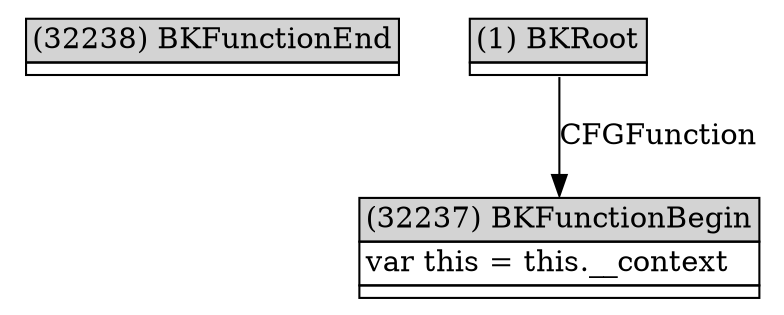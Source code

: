 digraph graphname {
	node [shape=plaintext];
n32238[label=<<table BORDER="0" CELLBORDER="1" CELLSPACING="0">
	<tr><td port="in" bgcolor="lightgray">(32238) BKFunctionEnd</td></tr>
	<tr><td port="out"></td></tr>
</table>>];
n32237[label=<<table BORDER="0" CELLBORDER="1" CELLSPACING="0">
	<tr><td port="in" bgcolor="lightgray">(32237) BKFunctionBegin</td></tr>
	<tr><td port="e0" align="left">var this = this.__context</td></tr>
	<tr><td port="out"></td></tr>
</table>>];
n1[label=<<table BORDER="0" CELLBORDER="1" CELLSPACING="0">
	<tr><td port="in" bgcolor="lightgray">(1) BKRoot</td></tr>
	<tr><td port="out"></td></tr>
</table>>];
n1:out -> n32237:in[label="CFGFunction"];
}
